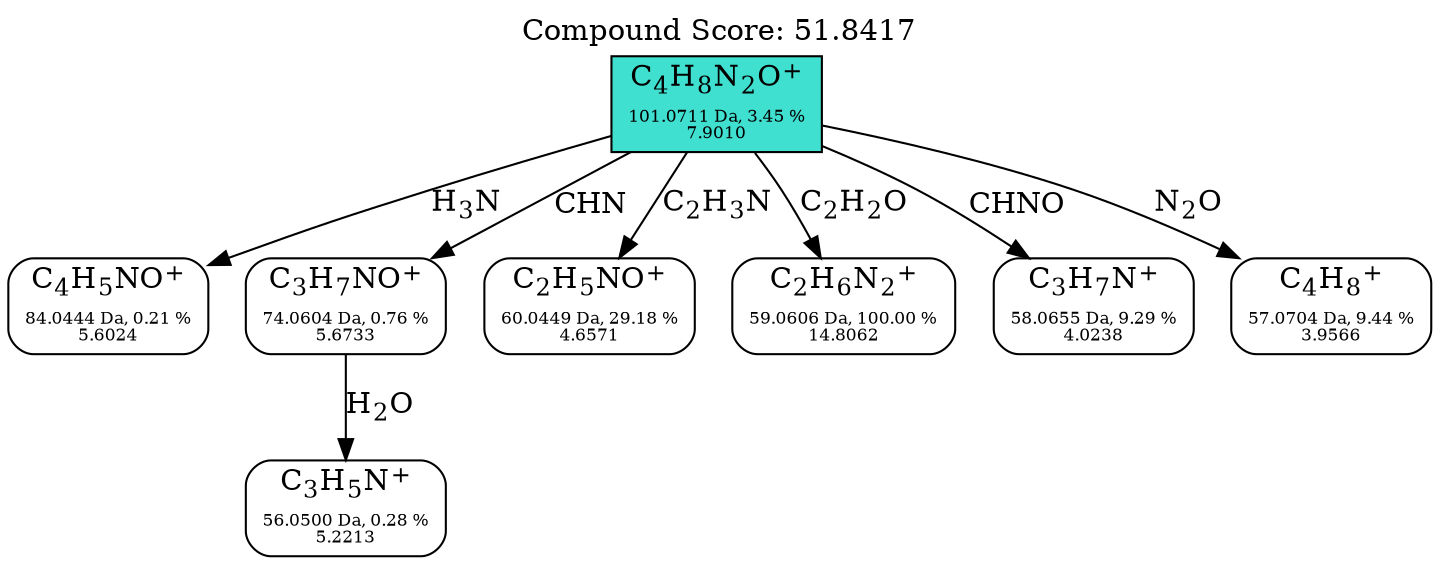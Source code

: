 strict digraph {
	node [shape=rect,style=rounded];
	labelloc="t";
	label="Compound Score: 51.8417";
	C4H9N2O [ fillcolor="#40e0d0" style=filled label=<C<SUB>4</SUB>H<SUB>8</SUB>N<SUB>2</SUB>O<SUP>+</SUP><FONT POINT-SIZE="8"><BR /> <BR />101.0711 Da, 3.45 %<BR />7.9010</FONT>>];
	C4H6NO [label=<C<SUB>4</SUB>H<SUB>5</SUB>NO<SUP>+</SUP><FONT POINT-SIZE="8"><BR /> <BR />84.0444 Da, 0.21 %<BR />5.6024</FONT>>];
	C3H8NO [label=<C<SUB>3</SUB>H<SUB>7</SUB>NO<SUP>+</SUP><FONT POINT-SIZE="8"><BR /> <BR />74.0604 Da, 0.76 %<BR />5.6733</FONT>>];
	C2H6NO [label=<C<SUB>2</SUB>H<SUB>5</SUB>NO<SUP>+</SUP><FONT POINT-SIZE="8"><BR /> <BR />60.0449 Da, 29.18 %<BR />4.6571</FONT>>];
	C2H7N2 [label=<C<SUB>2</SUB>H<SUB>6</SUB>N<SUB>2</SUB><SUP>+</SUP><FONT POINT-SIZE="8"><BR /> <BR />59.0606 Da, 100.00 %<BR />14.8062</FONT>>];
	C3H8N [label=<C<SUB>3</SUB>H<SUB>7</SUB>N<SUP>+</SUP><FONT POINT-SIZE="8"><BR /> <BR />58.0655 Da, 9.29 %<BR />4.0238</FONT>>];
	C4H9 [label=<C<SUB>4</SUB>H<SUB>8</SUB><SUP>+</SUP><FONT POINT-SIZE="8"><BR /> <BR />57.0704 Da, 9.44 %<BR />3.9566</FONT>>];
	C3H6N [label=<C<SUB>3</SUB>H<SUB>5</SUB>N<SUP>+</SUP><FONT POINT-SIZE="8"><BR /> <BR />56.0500 Da, 0.28 %<BR />5.2213</FONT>>];

	C4H9N2O -> C4H6NO [label=<H<SUB>3</SUB>N>];
	C4H9N2O -> C3H8NO [label=<CHN>];
	C4H9N2O -> C2H6NO [label=<C<SUB>2</SUB>H<SUB>3</SUB>N>];
	C4H9N2O -> C2H7N2 [label=<C<SUB>2</SUB>H<SUB>2</SUB>O>];
	C4H9N2O -> C3H8N [label=<CHNO>];
	C4H9N2O -> C4H9 [label=<N<SUB>2</SUB>O>];
	C3H8NO -> C3H6N [label=<H<SUB>2</SUB>O>];
}